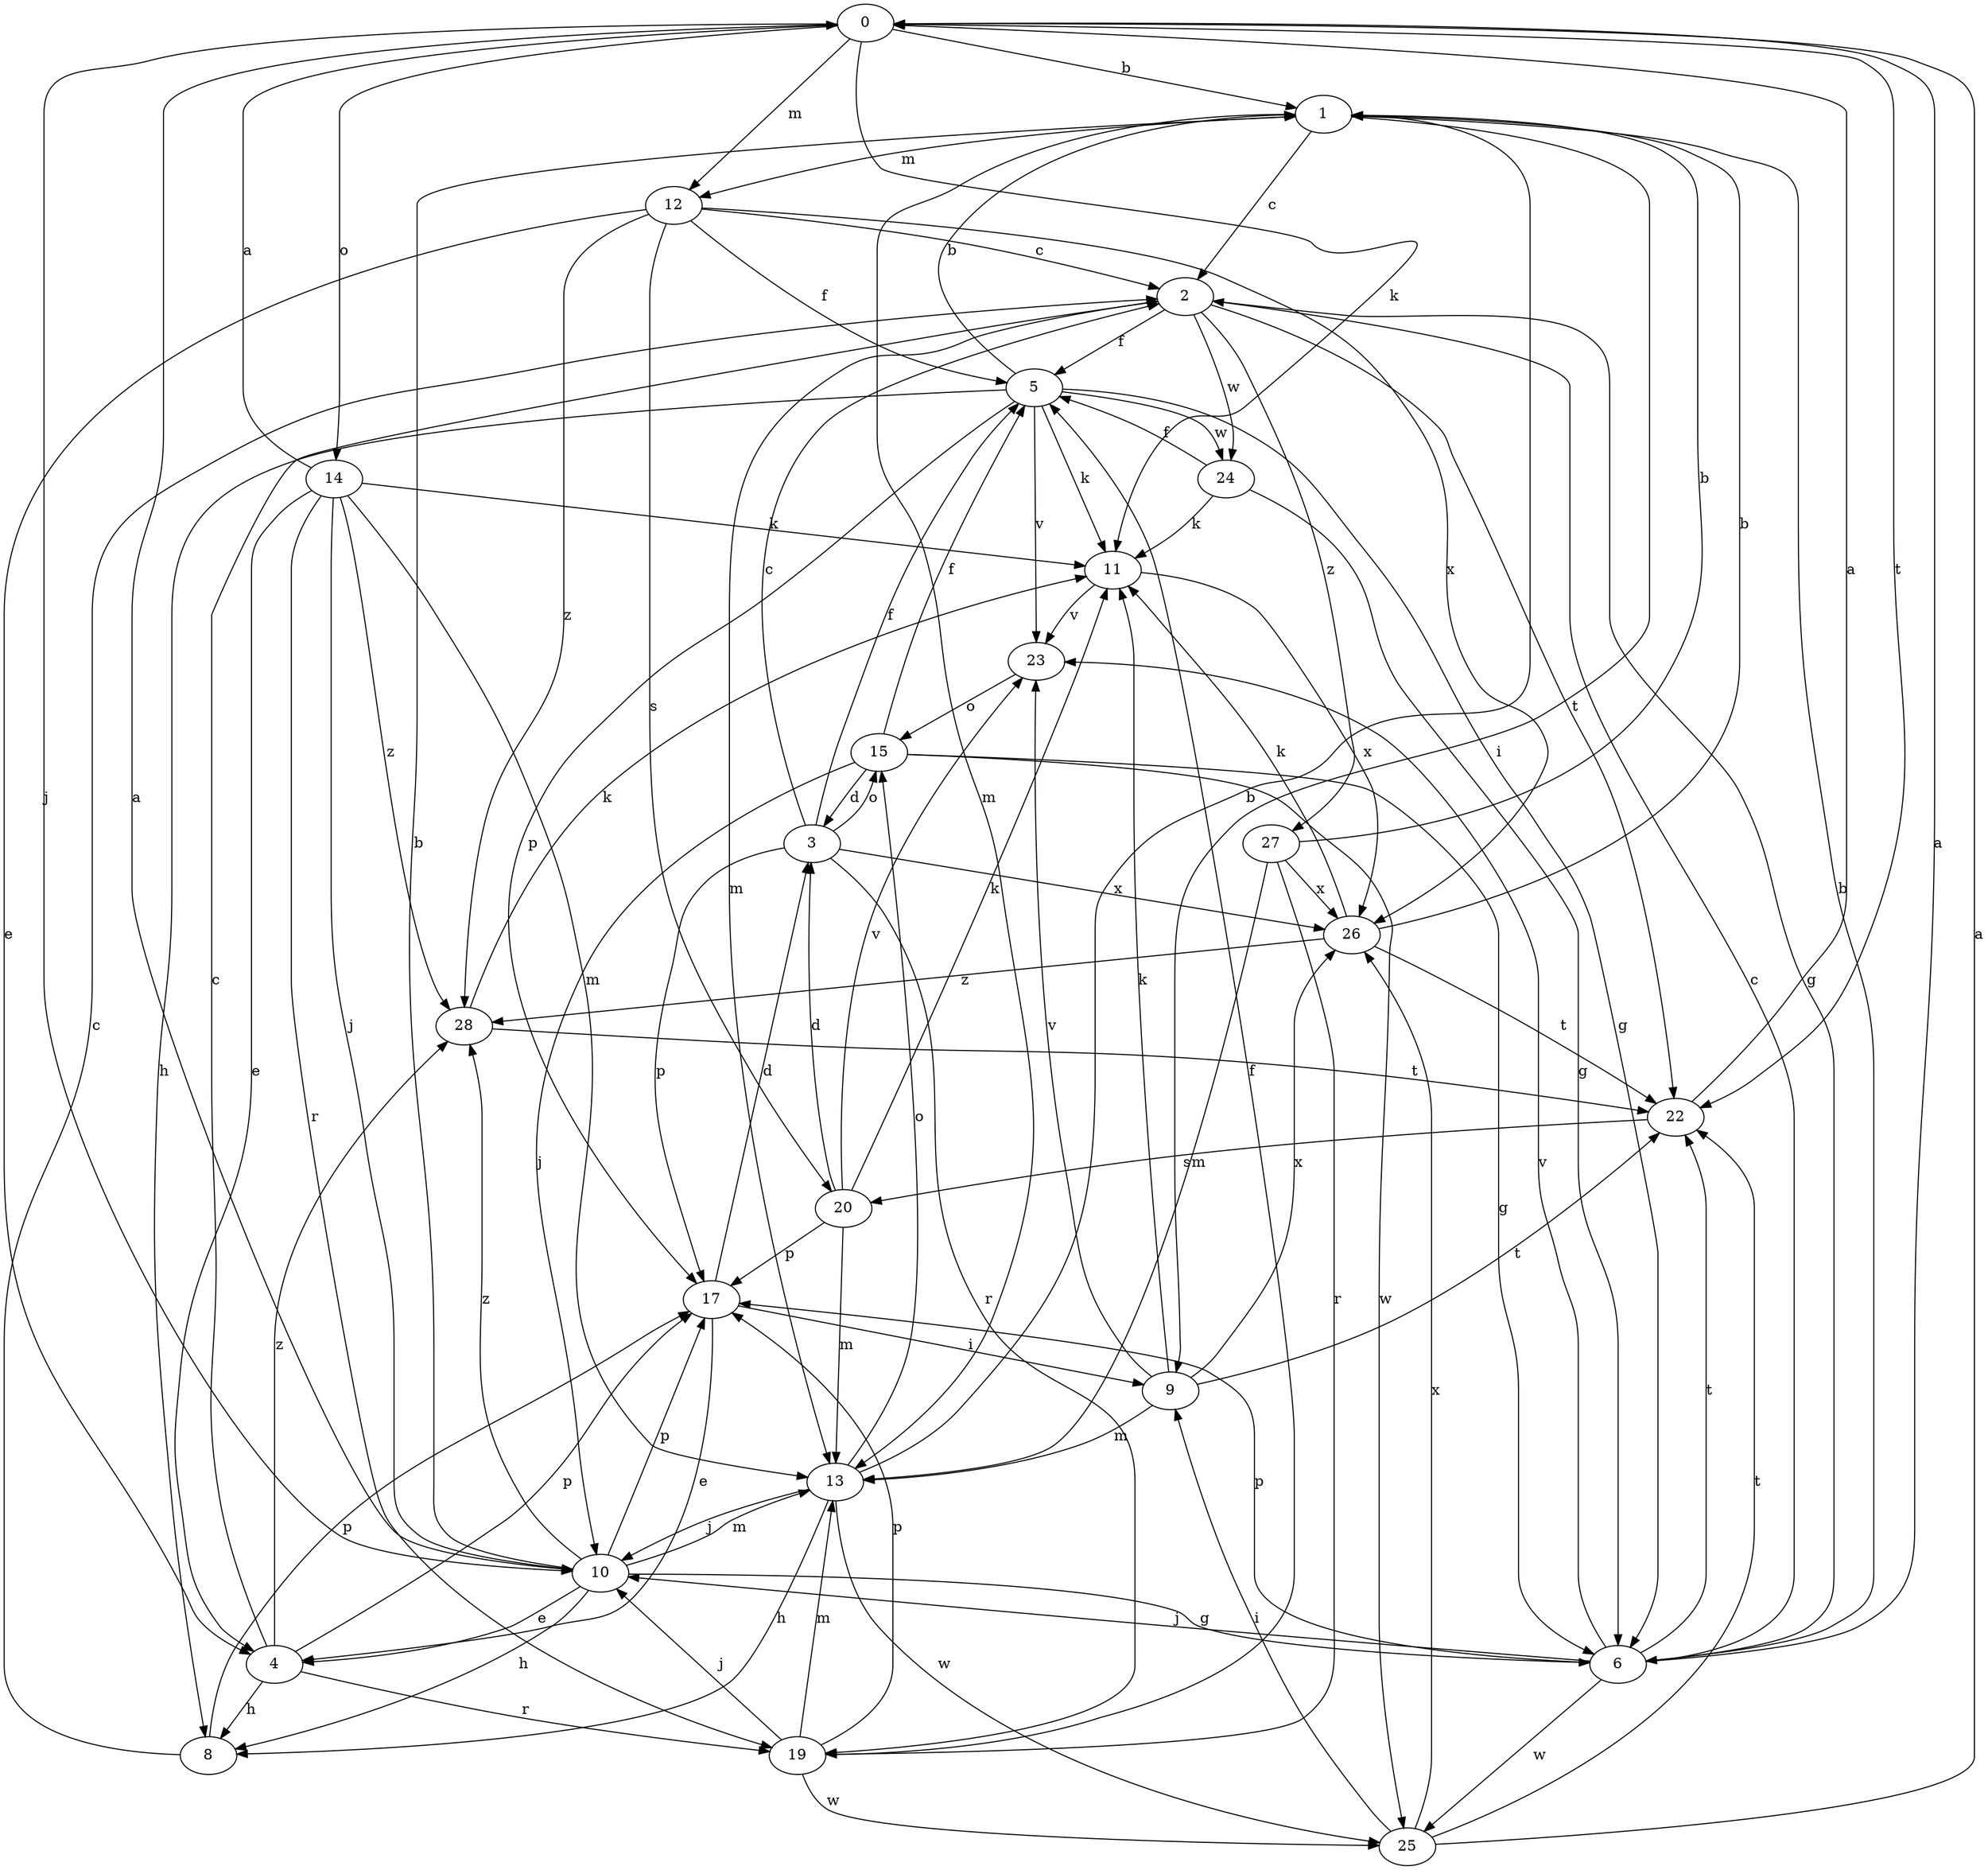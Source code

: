 strict digraph  {
0;
1;
2;
3;
4;
5;
6;
8;
9;
10;
11;
12;
13;
14;
15;
17;
19;
20;
22;
23;
24;
25;
26;
27;
28;
0 -> 1  [label=b];
0 -> 10  [label=j];
0 -> 11  [label=k];
0 -> 12  [label=m];
0 -> 14  [label=o];
0 -> 22  [label=t];
1 -> 2  [label=c];
1 -> 9  [label=i];
1 -> 12  [label=m];
1 -> 13  [label=m];
2 -> 5  [label=f];
2 -> 6  [label=g];
2 -> 13  [label=m];
2 -> 22  [label=t];
2 -> 24  [label=w];
2 -> 27  [label=z];
3 -> 2  [label=c];
3 -> 5  [label=f];
3 -> 15  [label=o];
3 -> 17  [label=p];
3 -> 19  [label=r];
3 -> 26  [label=x];
4 -> 2  [label=c];
4 -> 8  [label=h];
4 -> 17  [label=p];
4 -> 19  [label=r];
4 -> 28  [label=z];
5 -> 1  [label=b];
5 -> 6  [label=g];
5 -> 8  [label=h];
5 -> 11  [label=k];
5 -> 17  [label=p];
5 -> 23  [label=v];
5 -> 24  [label=w];
6 -> 0  [label=a];
6 -> 1  [label=b];
6 -> 2  [label=c];
6 -> 10  [label=j];
6 -> 17  [label=p];
6 -> 22  [label=t];
6 -> 23  [label=v];
6 -> 25  [label=w];
8 -> 2  [label=c];
8 -> 17  [label=p];
9 -> 11  [label=k];
9 -> 13  [label=m];
9 -> 22  [label=t];
9 -> 23  [label=v];
9 -> 26  [label=x];
10 -> 0  [label=a];
10 -> 1  [label=b];
10 -> 4  [label=e];
10 -> 6  [label=g];
10 -> 8  [label=h];
10 -> 13  [label=m];
10 -> 17  [label=p];
10 -> 28  [label=z];
11 -> 23  [label=v];
11 -> 26  [label=x];
12 -> 2  [label=c];
12 -> 4  [label=e];
12 -> 5  [label=f];
12 -> 20  [label=s];
12 -> 26  [label=x];
12 -> 28  [label=z];
13 -> 1  [label=b];
13 -> 8  [label=h];
13 -> 10  [label=j];
13 -> 15  [label=o];
13 -> 25  [label=w];
14 -> 0  [label=a];
14 -> 4  [label=e];
14 -> 10  [label=j];
14 -> 11  [label=k];
14 -> 13  [label=m];
14 -> 19  [label=r];
14 -> 28  [label=z];
15 -> 3  [label=d];
15 -> 5  [label=f];
15 -> 6  [label=g];
15 -> 10  [label=j];
15 -> 25  [label=w];
17 -> 3  [label=d];
17 -> 4  [label=e];
17 -> 9  [label=i];
19 -> 5  [label=f];
19 -> 10  [label=j];
19 -> 13  [label=m];
19 -> 17  [label=p];
19 -> 25  [label=w];
20 -> 3  [label=d];
20 -> 11  [label=k];
20 -> 13  [label=m];
20 -> 17  [label=p];
20 -> 23  [label=v];
22 -> 0  [label=a];
22 -> 20  [label=s];
23 -> 15  [label=o];
24 -> 5  [label=f];
24 -> 6  [label=g];
24 -> 11  [label=k];
25 -> 0  [label=a];
25 -> 9  [label=i];
25 -> 22  [label=t];
25 -> 26  [label=x];
26 -> 1  [label=b];
26 -> 11  [label=k];
26 -> 22  [label=t];
26 -> 28  [label=z];
27 -> 1  [label=b];
27 -> 13  [label=m];
27 -> 19  [label=r];
27 -> 26  [label=x];
28 -> 11  [label=k];
28 -> 22  [label=t];
}
